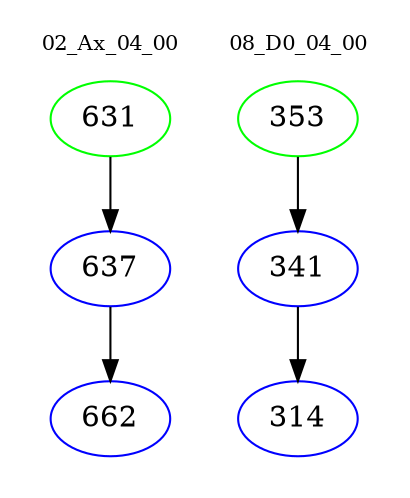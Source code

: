 digraph{
subgraph cluster_0 {
color = white
label = "02_Ax_04_00";
fontsize=10;
T0_631 [label="631", color="green"]
T0_631 -> T0_637 [color="black"]
T0_637 [label="637", color="blue"]
T0_637 -> T0_662 [color="black"]
T0_662 [label="662", color="blue"]
}
subgraph cluster_1 {
color = white
label = "08_D0_04_00";
fontsize=10;
T1_353 [label="353", color="green"]
T1_353 -> T1_341 [color="black"]
T1_341 [label="341", color="blue"]
T1_341 -> T1_314 [color="black"]
T1_314 [label="314", color="blue"]
}
}
